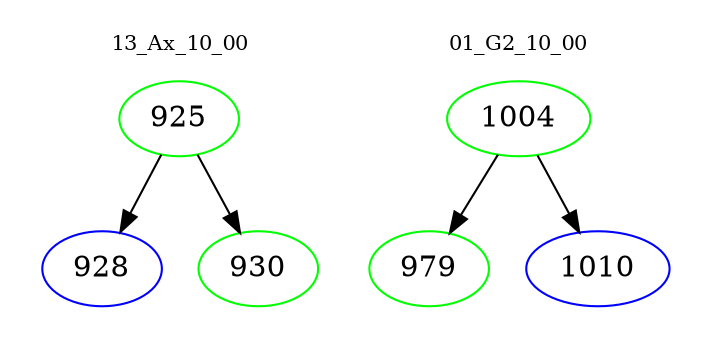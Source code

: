 digraph{
subgraph cluster_0 {
color = white
label = "13_Ax_10_00";
fontsize=10;
T0_925 [label="925", color="green"]
T0_925 -> T0_928 [color="black"]
T0_928 [label="928", color="blue"]
T0_925 -> T0_930 [color="black"]
T0_930 [label="930", color="green"]
}
subgraph cluster_1 {
color = white
label = "01_G2_10_00";
fontsize=10;
T1_1004 [label="1004", color="green"]
T1_1004 -> T1_979 [color="black"]
T1_979 [label="979", color="green"]
T1_1004 -> T1_1010 [color="black"]
T1_1010 [label="1010", color="blue"]
}
}
